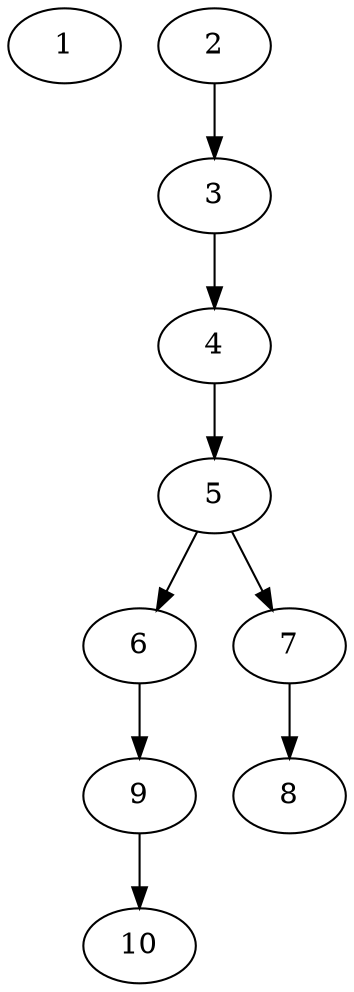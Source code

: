// DAG (tier=1-easy, mode=data, n=10, ccr=0.313, fat=0.442, density=0.328, regular=0.756, jump=0.055, mindata=1048576, maxdata=8388608)
// DAG automatically generated by daggen at Sun Aug 24 16:33:33 2025
// /home/ermia/Project/Environments/daggen/bin/daggen --dot --ccr 0.313 --fat 0.442 --regular 0.756 --density 0.328 --jump 0.055 --mindata 1048576 --maxdata 8388608 -n 10 
digraph G {
  1 [size="10478845481684303872", alpha="0.04", expect_size="5239422740842151936"]
  2 [size="174582401783969087488", alpha="0.06", expect_size="87291200891984543744"]
  2 -> 3 [size ="249894652608512"]
  3 [size="195791094741434880", alpha="0.13", expect_size="97895547370717440"]
  3 -> 4 [size ="77524159692800"]
  4 [size="51789876223836520", alpha="0.10", expect_size="25894938111918260"]
  4 -> 5 [size ="84455909752832"]
  5 [size="1596507868163952", alpha="0.13", expect_size="798253934081976"]
  5 -> 6 [size ="36817810227200"]
  5 -> 7 [size ="36817810227200"]
  6 [size="92039397708845472", alpha="0.20", expect_size="46019698854422736"]
  6 -> 9 [size ="81344298221568"]
  7 [size="1161577138513193", alpha="0.06", expect_size="580788569256596"]
  7 -> 8 [size ="52891188461568"]
  8 [size="16655655398061680", alpha="0.19", expect_size="8327827699030840"]
  9 [size="5493639264320084", alpha="0.08", expect_size="2746819632160042"]
  9 -> 10 [size ="375665891213312"]
  10 [size="11997081378131680", alpha="0.06", expect_size="5998540689065840"]
}
